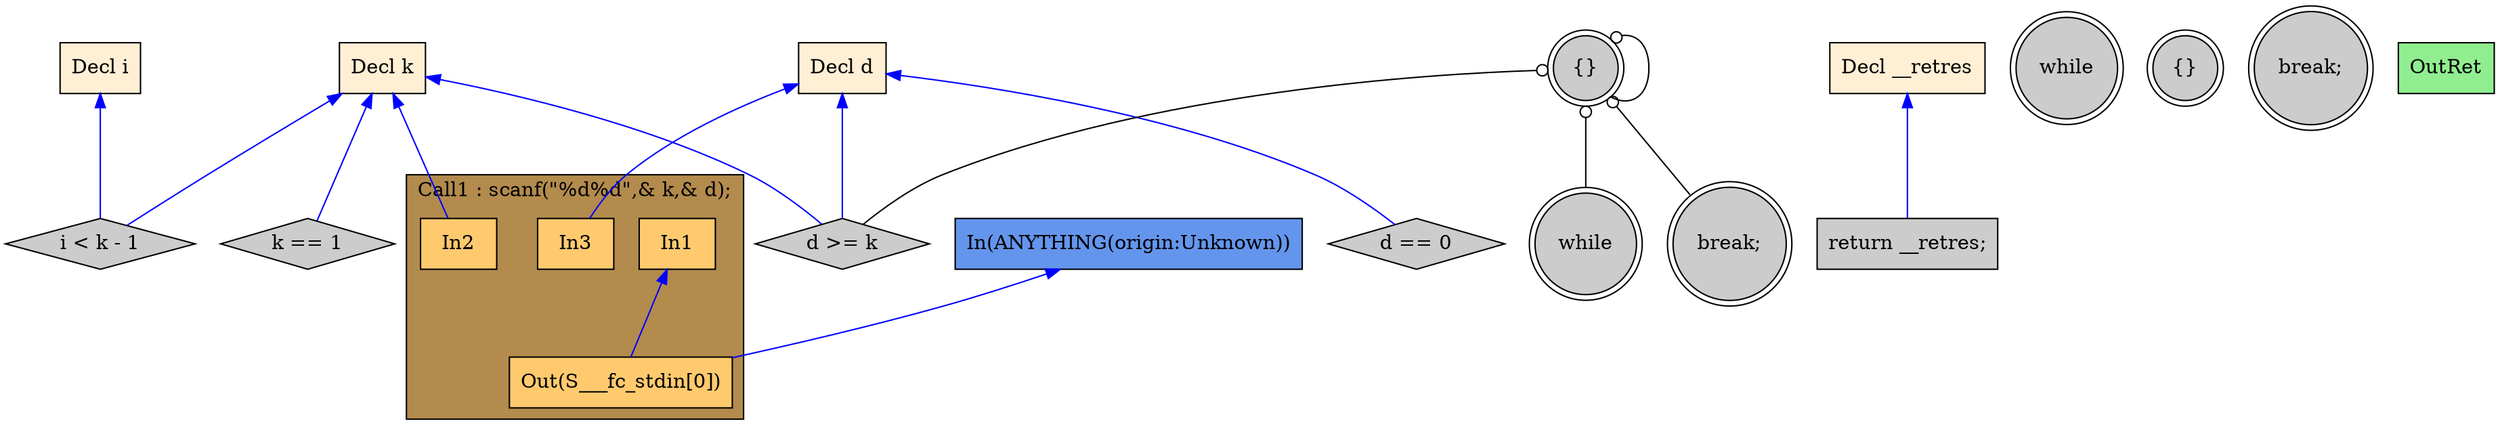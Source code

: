 digraph G {
  rankdir=TB;
  node [style="filled", ];
  2 [label="Decl k", fillcolor="#FFEFD5", shape=box, ];
  3 [label="Decl d", fillcolor="#FFEFD5", shape=box, ];
  4 [label="Decl i", fillcolor="#FFEFD5", shape=box, ];
  5 [label="Decl __retres", fillcolor="#FFEFD5", shape=box, ];
  7 [label="In1", fillcolor="#FFCA6E", shape=box, ];
  8 [label="In2", fillcolor="#FFCA6E", shape=box, ];
  9 [label="In3", fillcolor="#FFCA6E", shape=box, ];
  10 [label="Out(S___fc_stdin[0])", fillcolor="#FFCA6E", shape=box, ];
  11 [label="d == 0", fillcolor="#CCCCCC", shape=diamond, ];
  12 [label="k == 1", fillcolor="#CCCCCC", shape=diamond, ];
  13 [label="while", fillcolor="#CCCCCC", shape=doublecircle, ];
  14 [label="{}", fillcolor="#CCCCCC", shape=doublecircle, ];
  15 [label="d >= k", fillcolor="#CCCCCC", shape=diamond, ];
  16 [label="break;", fillcolor="#CCCCCC", shape=doublecircle, ];
  17 [label="while", fillcolor="#CCCCCC", shape=doublecircle, ];
  18 [label="i < k - 1", fillcolor="#CCCCCC", shape=diamond, ];
  19 [label="{}", fillcolor="#CCCCCC", shape=doublecircle, ];
  20 [label="break;", fillcolor="#CCCCCC", shape=doublecircle, ];
  21 [label="return __retres;", fillcolor="#CCCCCC", shape=box, ];
  22 [label="OutRet", fillcolor="#90EE90", shape=box, ];
  23 [label="In(ANYTHING(origin:Unknown))", fillcolor="#6495ED", shape=box, ];
  
  subgraph cluster_Call1 { label="Call1 : scanf(\"%d%d\",& k,& d);";
                           fillcolor="#B38B4D"; style="filled"; 10;9;8;7;
     };
  
  edge [dir=back, ];
  2 -> 8 [color="#0000FF", ];
  3 -> 9 [color="#0000FF", ];
  7 -> 10 [color="#0000FF", ];
  23 -> 10 [color="#0000FF", ];
  3 -> 11 [color="#0000FF", ];
  2 -> 12 [color="#0000FF", ];
  14 -> 13 [color="#000000", arrowtail=odot, ];
  14 -> 14 [color="#000000", arrowtail=odot, ];
  2 -> 15 [color="#0000FF", ];
  3 -> 15 [color="#0000FF", ];
  14 -> 15 [color="#000000", arrowtail=odot, ];
  14 -> 16 [color="#000000", arrowtail=odot, ];
  2 -> 18 [color="#0000FF", ];
  4 -> 18 [color="#0000FF", ];
  5 -> 21 [color="#0000FF", ];
  
  }